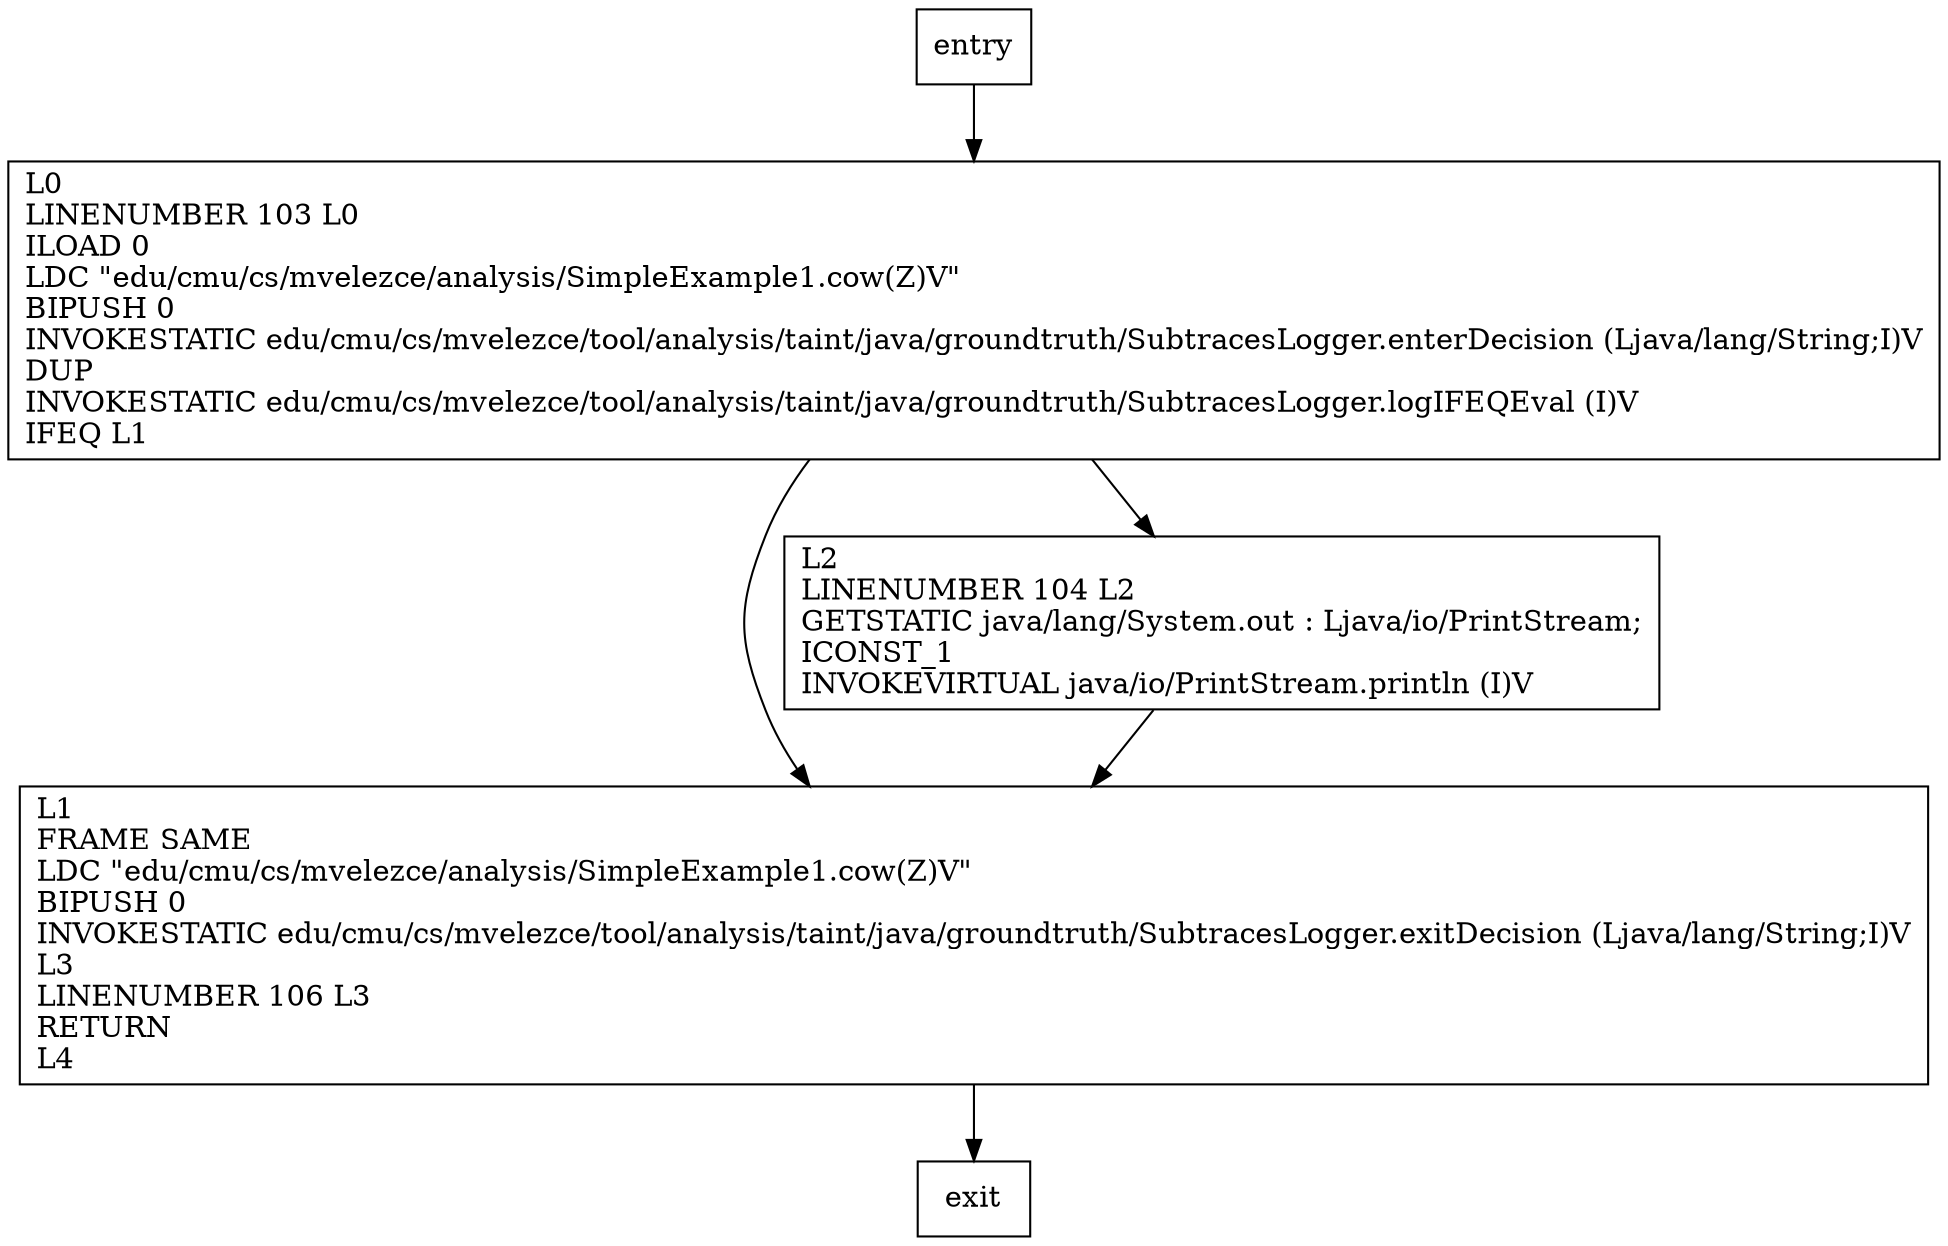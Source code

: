 digraph cow {
node [shape=record];
1720312243 [label="L1\lFRAME SAME\lLDC \"edu/cmu/cs/mvelezce/analysis/SimpleExample1.cow(Z)V\"\lBIPUSH 0\lINVOKESTATIC edu/cmu/cs/mvelezce/tool/analysis/taint/java/groundtruth/SubtracesLogger.exitDecision (Ljava/lang/String;I)V\lL3\lLINENUMBER 106 L3\lRETURN\lL4\l"];
1372670602 [label="L0\lLINENUMBER 103 L0\lILOAD 0\lLDC \"edu/cmu/cs/mvelezce/analysis/SimpleExample1.cow(Z)V\"\lBIPUSH 0\lINVOKESTATIC edu/cmu/cs/mvelezce/tool/analysis/taint/java/groundtruth/SubtracesLogger.enterDecision (Ljava/lang/String;I)V\lDUP\lINVOKESTATIC edu/cmu/cs/mvelezce/tool/analysis/taint/java/groundtruth/SubtracesLogger.logIFEQEval (I)V\lIFEQ L1\l"];
1489812224 [label="L2\lLINENUMBER 104 L2\lGETSTATIC java/lang/System.out : Ljava/io/PrintStream;\lICONST_1\lINVOKEVIRTUAL java/io/PrintStream.println (I)V\l"];
entry;
exit;
entry -> 1372670602;
1720312243 -> exit;
1372670602 -> 1720312243;
1372670602 -> 1489812224;
1489812224 -> 1720312243;
}
